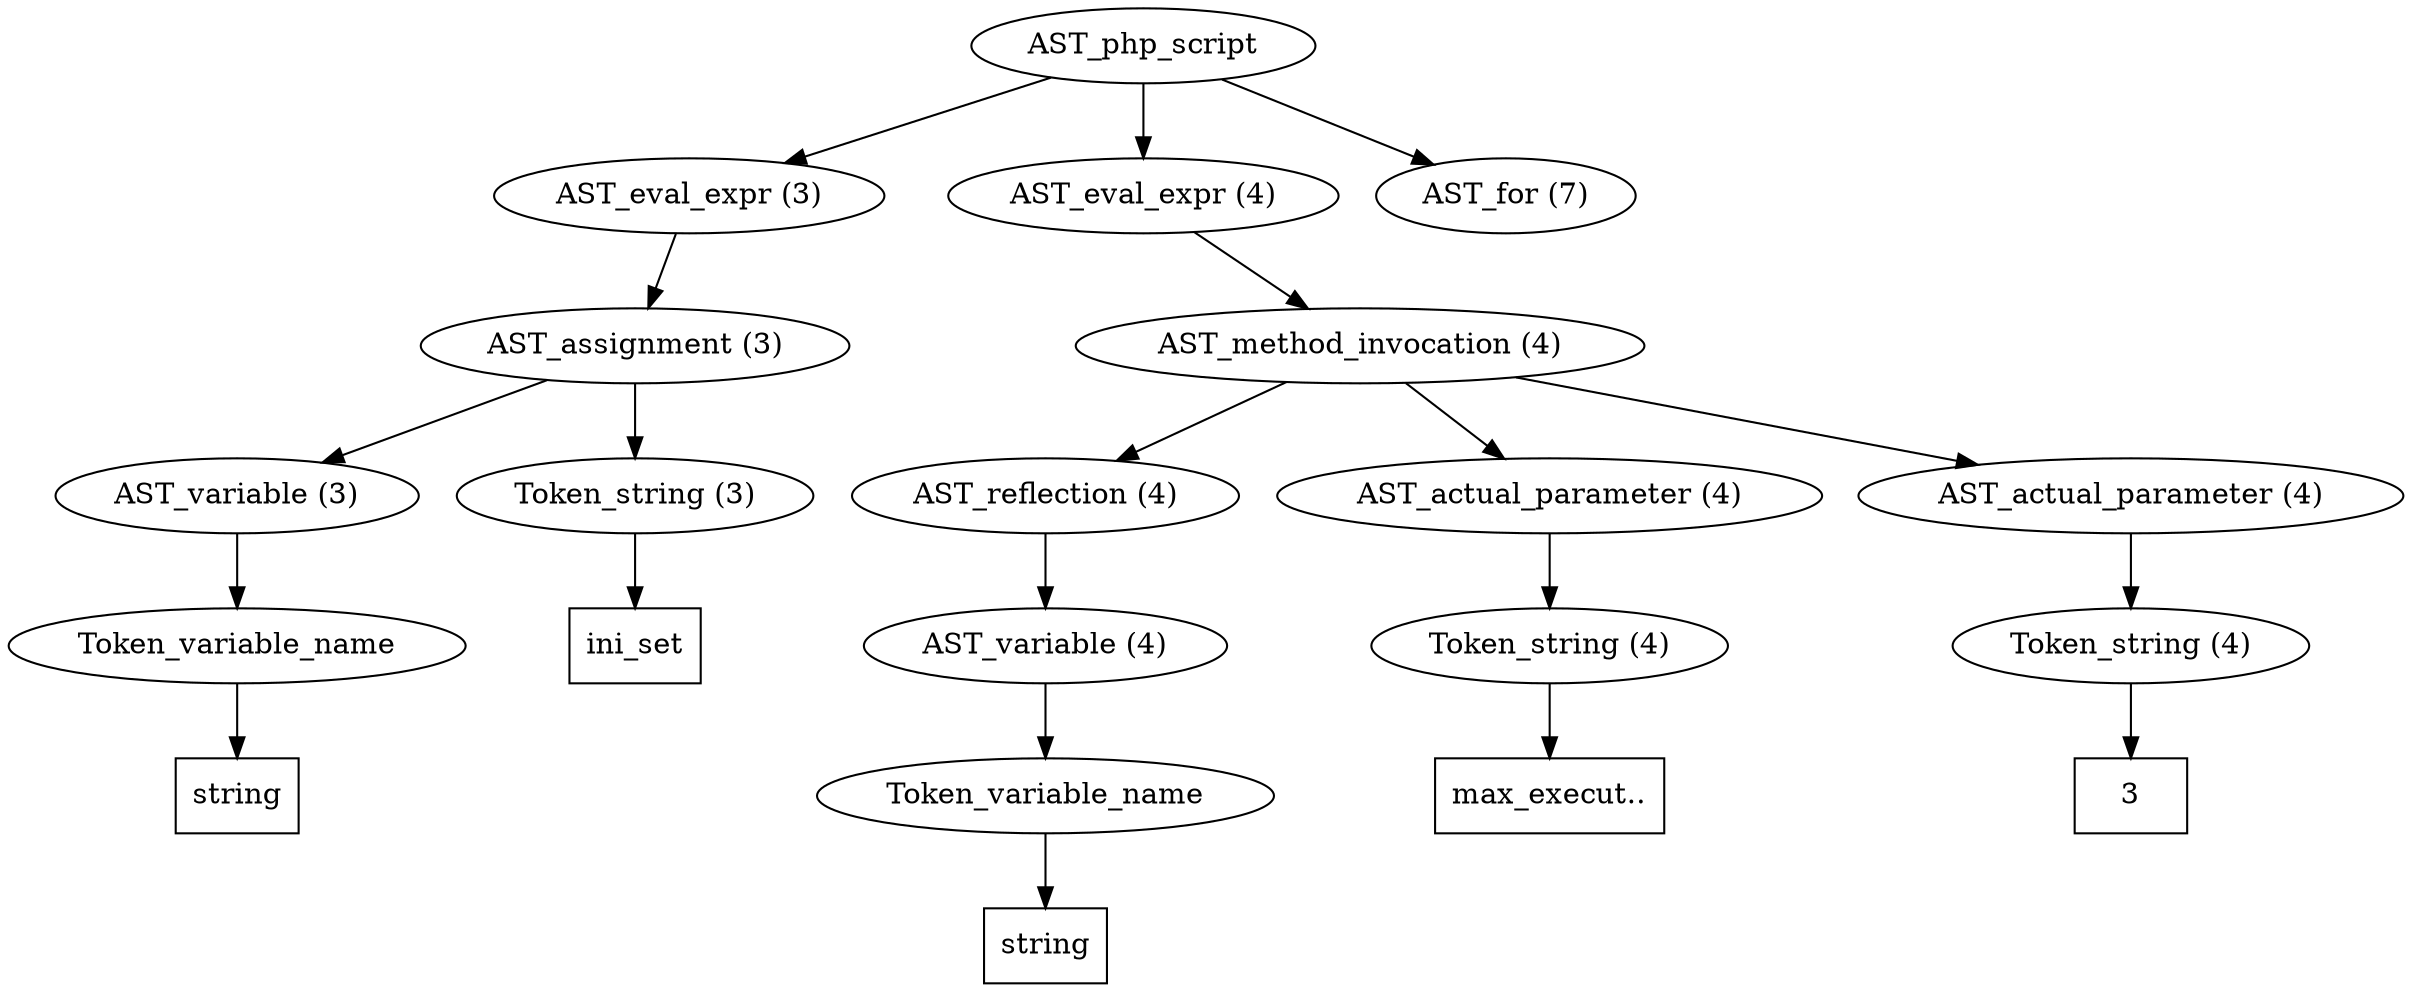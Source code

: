 /*
 * AST in dot format generated by phc -- the PHP compiler
 */

digraph AST {
node_0 [label="AST_php_script"];
node_1 [label="AST_eval_expr (3)"];
node_2 [label="AST_assignment (3)"];
node_3 [label="AST_variable (3)"];
node_4 [label="Token_variable_name"];
node_5 [label="string", shape=box]
node_4 -> node_5;
node_3 -> node_4;
node_6 [label="Token_string (3)"];
node_7 [label="ini_set", shape=box]
node_6 -> node_7;
node_2 -> node_6;
node_2 -> node_3;
node_1 -> node_2;
node_8 [label="AST_eval_expr (4)"];
node_9 [label="AST_method_invocation (4)"];
node_10 [label="AST_reflection (4)"];
node_11 [label="AST_variable (4)"];
node_12 [label="Token_variable_name"];
node_13 [label="string", shape=box]
node_12 -> node_13;
node_11 -> node_12;
node_10 -> node_11;
node_14 [label="AST_actual_parameter (4)"];
node_15 [label="Token_string (4)"];
node_16 [label="max_execut..", shape=box]
node_15 -> node_16;
node_14 -> node_15;
node_17 [label="AST_actual_parameter (4)"];
node_18 [label="Token_string (4)"];
node_19 [label="3", shape=box]
node_18 -> node_19;
node_17 -> node_18;
node_9 -> node_17;
node_9 -> node_14;
node_9 -> node_10;
node_8 -> node_9;
node_20 [label="AST_for (7)"];
node_0 -> node_20;
node_0 -> node_8;
node_0 -> node_1;
}
